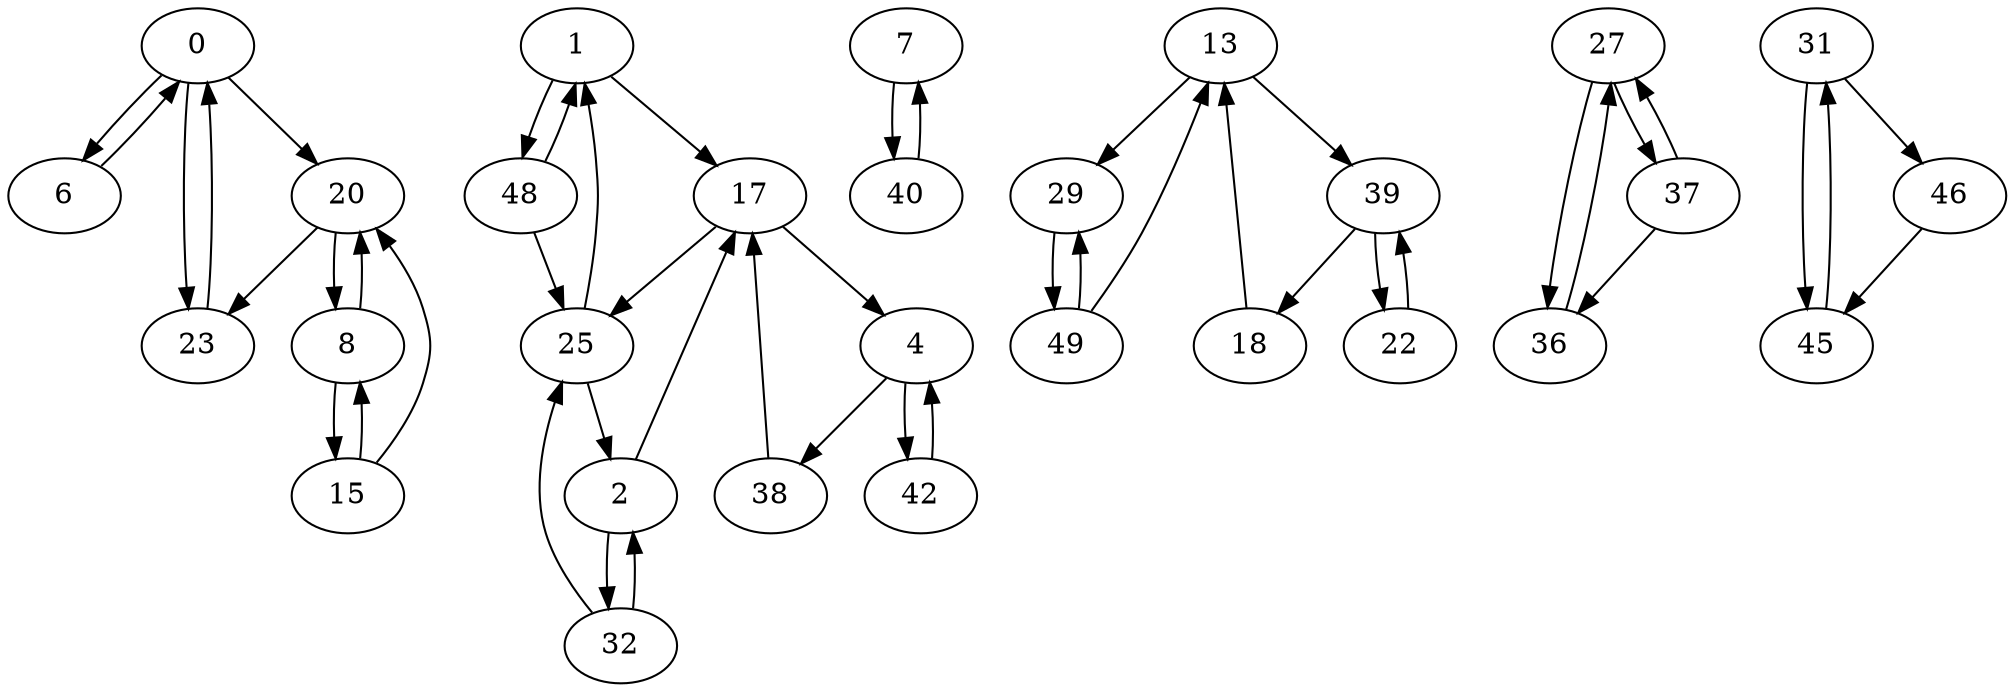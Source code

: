 digraph G {
  0 -> 6;
  0 -> 20;
  0 -> 23;
  1 -> 17;
  1 -> 48;
  2 -> 17;
  2 -> 32;
  4 -> 38;
  4 -> 42;
  6 -> 0;
  7 -> 40;
  8 -> 15;
  8 -> 20;
  13 -> 29;
  13 -> 39;
  15 -> 8;
  15 -> 20;
  17 -> 4;
  17 -> 25;
  18 -> 13;
  20 -> 8;
  20 -> 23;
  22 -> 39;
  23 -> 0;
  25 -> 1;
  25 -> 2;
  27 -> 36;
  27 -> 37;
  29 -> 49;
  31 -> 45;
  31 -> 46;
  32 -> 2;
  32 -> 25;
  36 -> 27;
  37 -> 27;
  37 -> 36;
  38 -> 17;
  39 -> 18;
  39 -> 22;
  40 -> 7;
  42 -> 4;
  45 -> 31;
  46 -> 45;
  48 -> 1;
  48 -> 25;
  49 -> 13;
  49 -> 29;
}